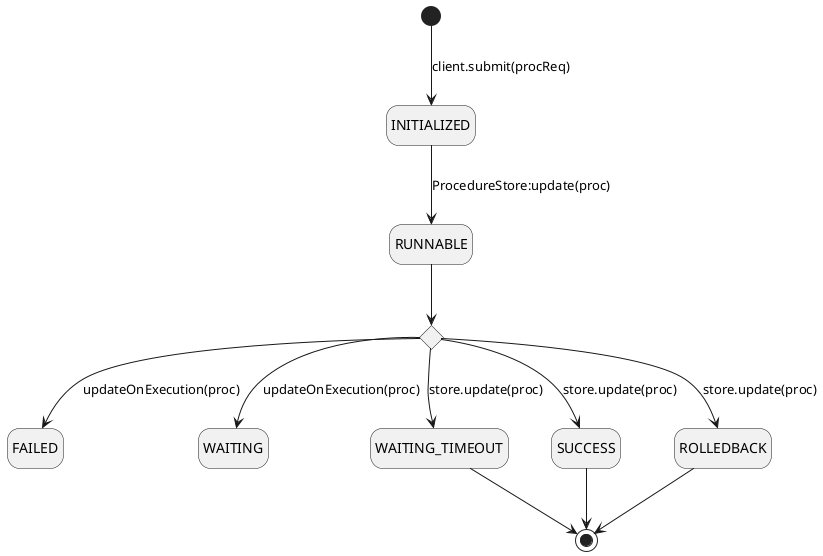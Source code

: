 @startuml
'https://plantuml.com/state-diagram

hide empty description

[*] --> INITIALIZED : client.submit(procReq)

INITIALIZED --> RUNNABLE : ProcedureStore:update(proc)

state c <<choice>>

RUNNABLE --> c

c-->FAILED : updateOnExecution(proc)
c-->WAITING:updateOnExecution(proc)
c-->WAITING_TIMEOUT:store.update(proc)
c-->SUCCESS:store.update(proc)
c-->ROLLEDBACK:store.update(proc)


WAITING_TIMEOUT-->[*]
SUCCESS-->[*]
ROLLEDBACK-->[*]




@enduml